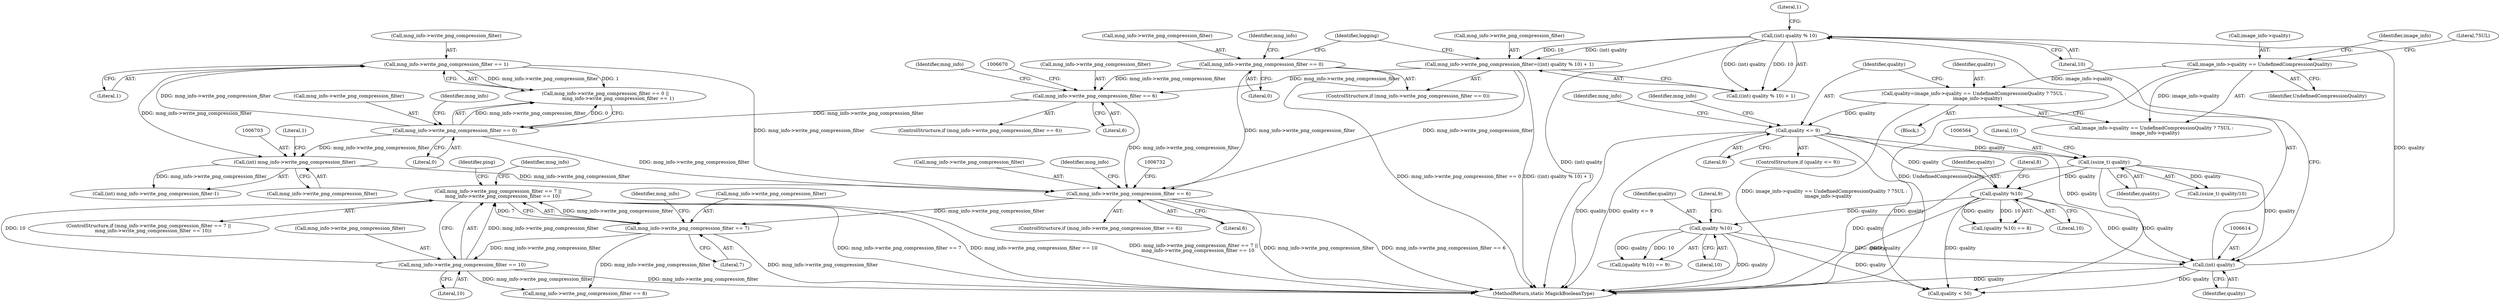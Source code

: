 digraph "0_ImageMagick_816ecab6c532ae086ff4186b3eaf4aa7092d536f@API" {
"1006755" [label="(Call,mng_info->write_png_compression_filter == 7 ||\n      mng_info->write_png_compression_filter == 10)"];
"1006756" [label="(Call,mng_info->write_png_compression_filter == 7)"];
"1006722" [label="(Call,mng_info->write_png_compression_filter == 6)"];
"1006683" [label="(Call,mng_info->write_png_compression_filter == 1)"];
"1006678" [label="(Call,mng_info->write_png_compression_filter == 0)"];
"1006664" [label="(Call,mng_info->write_png_compression_filter == 6)"];
"1006607" [label="(Call,mng_info->write_png_compression_filter=((int) quality % 10) + 1)"];
"1006612" [label="(Call,(int) quality % 10)"];
"1006613" [label="(Call,(int) quality)"];
"1006531" [label="(Call,quality <= 9)"];
"1006518" [label="(Call,quality=image_info->quality == UndefinedCompressionQuality ? 75UL :\n     image_info->quality)"];
"1006521" [label="(Call,image_info->quality == UndefinedCompressionQuality)"];
"1006563" [label="(Call,(ssize_t) quality)"];
"1006590" [label="(Call,quality %10)"];
"1006585" [label="(Call,quality %10)"];
"1006602" [label="(Call,mng_info->write_png_compression_filter == 0)"];
"1006702" [label="(Call,(int) mng_info->write_png_compression_filter)"];
"1006761" [label="(Call,mng_info->write_png_compression_filter == 10)"];
"1006593" [label="(Literal,9)"];
"1006722" [label="(Call,mng_info->write_png_compression_filter == 6)"];
"1006726" [label="(Literal,6)"];
"1006721" [label="(ControlStructure,if (mng_info->write_png_compression_filter == 6))"];
"1006664" [label="(Call,mng_info->write_png_compression_filter == 6)"];
"1006663" [label="(ControlStructure,if (mng_info->write_png_compression_filter == 6))"];
"1006518" [label="(Call,quality=image_info->quality == UndefinedCompressionQuality ? 75UL :\n     image_info->quality)"];
"1006765" [label="(Literal,10)"];
"1006615" [label="(Identifier,quality)"];
"1006532" [label="(Identifier,quality)"];
"1006755" [label="(Call,mng_info->write_png_compression_filter == 7 ||\n      mng_info->write_png_compression_filter == 10)"];
"1006704" [label="(Call,mng_info->write_png_compression_filter)"];
"1009779" [label="(MethodReturn,static MagickBooleanType)"];
"1006668" [label="(Literal,6)"];
"1006530" [label="(ControlStructure,if (quality <= 9))"];
"1006682" [label="(Literal,0)"];
"1006679" [label="(Call,mng_info->write_png_compression_filter)"];
"1006552" [label="(Identifier,mng_info)"];
"1006616" [label="(Literal,10)"];
"1006617" [label="(Literal,1)"];
"1006531" [label="(Call,quality <= 9)"];
"1006526" [label="(Literal,75UL)"];
"1006565" [label="(Identifier,quality)"];
"1006602" [label="(Call,mng_info->write_png_compression_filter == 0)"];
"1006586" [label="(Identifier,quality)"];
"1006763" [label="(Identifier,mng_info)"];
"1006613" [label="(Call,(int) quality)"];
"1006584" [label="(Call,(quality %10) == 8)"];
"1006665" [label="(Call,mng_info->write_png_compression_filter)"];
"1006701" [label="(Call,(int) mng_info->write_png_compression_filter-1)"];
"1006723" [label="(Call,mng_info->write_png_compression_filter)"];
"1006591" [label="(Identifier,quality)"];
"1006603" [label="(Call,mng_info->write_png_compression_filter)"];
"1006772" [label="(Call,mng_info->write_png_compression_filter == 8)"];
"1006585" [label="(Call,quality %10)"];
"1006758" [label="(Identifier,mng_info)"];
"1006525" [label="(Identifier,UndefinedCompressionQuality)"];
"1006683" [label="(Call,mng_info->write_png_compression_filter == 1)"];
"1006767" [label="(Identifier,ping)"];
"1006684" [label="(Call,mng_info->write_png_compression_filter)"];
"1006687" [label="(Literal,1)"];
"1006601" [label="(ControlStructure,if (mng_info->write_png_compression_filter == 0))"];
"1006620" [label="(Identifier,logging)"];
"1006612" [label="(Call,(int) quality % 10)"];
"1006522" [label="(Call,image_info->quality)"];
"1006589" [label="(Call,(quality %10) == 9)"];
"1006677" [label="(Call,mng_info->write_png_compression_filter == 0 ||\n                 mng_info->write_png_compression_filter == 1)"];
"1000223" [label="(Block,)"];
"1006680" [label="(Identifier,mng_info)"];
"1006607" [label="(Call,mng_info->write_png_compression_filter=((int) quality % 10) + 1)"];
"1006741" [label="(Call,quality < 50)"];
"1006538" [label="(Identifier,mng_info)"];
"1006521" [label="(Call,image_info->quality == UndefinedCompressionQuality)"];
"1006588" [label="(Literal,8)"];
"1006762" [label="(Call,mng_info->write_png_compression_filter)"];
"1006757" [label="(Call,mng_info->write_png_compression_filter)"];
"1006606" [label="(Literal,0)"];
"1006707" [label="(Literal,1)"];
"1006563" [label="(Call,(ssize_t) quality)"];
"1006611" [label="(Call,((int) quality % 10) + 1)"];
"1006609" [label="(Identifier,mng_info)"];
"1006590" [label="(Call,quality %10)"];
"1006587" [label="(Literal,10)"];
"1006685" [label="(Identifier,mng_info)"];
"1006702" [label="(Call,(int) mng_info->write_png_compression_filter)"];
"1006608" [label="(Call,mng_info->write_png_compression_filter)"];
"1006520" [label="(Call,image_info->quality == UndefinedCompressionQuality ? 75UL :\n     image_info->quality)"];
"1006760" [label="(Literal,7)"];
"1006774" [label="(Identifier,mng_info)"];
"1006756" [label="(Call,mng_info->write_png_compression_filter == 7)"];
"1006678" [label="(Call,mng_info->write_png_compression_filter == 0)"];
"1006528" [label="(Identifier,image_info)"];
"1006562" [label="(Call,(ssize_t) quality/10)"];
"1006566" [label="(Literal,10)"];
"1006519" [label="(Identifier,quality)"];
"1006761" [label="(Call,mng_info->write_png_compression_filter == 10)"];
"1006754" [label="(ControlStructure,if (mng_info->write_png_compression_filter == 7 ||\n      mng_info->write_png_compression_filter == 10))"];
"1006533" [label="(Literal,9)"];
"1006592" [label="(Literal,10)"];
"1006755" -> "1006754"  [label="AST: "];
"1006755" -> "1006756"  [label="CFG: "];
"1006755" -> "1006761"  [label="CFG: "];
"1006756" -> "1006755"  [label="AST: "];
"1006761" -> "1006755"  [label="AST: "];
"1006767" -> "1006755"  [label="CFG: "];
"1006774" -> "1006755"  [label="CFG: "];
"1006755" -> "1009779"  [label="DDG: mng_info->write_png_compression_filter == 10"];
"1006755" -> "1009779"  [label="DDG: mng_info->write_png_compression_filter == 7 ||\n      mng_info->write_png_compression_filter == 10"];
"1006755" -> "1009779"  [label="DDG: mng_info->write_png_compression_filter == 7"];
"1006756" -> "1006755"  [label="DDG: mng_info->write_png_compression_filter"];
"1006756" -> "1006755"  [label="DDG: 7"];
"1006761" -> "1006755"  [label="DDG: mng_info->write_png_compression_filter"];
"1006761" -> "1006755"  [label="DDG: 10"];
"1006756" -> "1006760"  [label="CFG: "];
"1006757" -> "1006756"  [label="AST: "];
"1006760" -> "1006756"  [label="AST: "];
"1006763" -> "1006756"  [label="CFG: "];
"1006756" -> "1009779"  [label="DDG: mng_info->write_png_compression_filter"];
"1006722" -> "1006756"  [label="DDG: mng_info->write_png_compression_filter"];
"1006756" -> "1006761"  [label="DDG: mng_info->write_png_compression_filter"];
"1006756" -> "1006772"  [label="DDG: mng_info->write_png_compression_filter"];
"1006722" -> "1006721"  [label="AST: "];
"1006722" -> "1006726"  [label="CFG: "];
"1006723" -> "1006722"  [label="AST: "];
"1006726" -> "1006722"  [label="AST: "];
"1006732" -> "1006722"  [label="CFG: "];
"1006758" -> "1006722"  [label="CFG: "];
"1006722" -> "1009779"  [label="DDG: mng_info->write_png_compression_filter"];
"1006722" -> "1009779"  [label="DDG: mng_info->write_png_compression_filter == 6"];
"1006683" -> "1006722"  [label="DDG: mng_info->write_png_compression_filter"];
"1006607" -> "1006722"  [label="DDG: mng_info->write_png_compression_filter"];
"1006602" -> "1006722"  [label="DDG: mng_info->write_png_compression_filter"];
"1006678" -> "1006722"  [label="DDG: mng_info->write_png_compression_filter"];
"1006702" -> "1006722"  [label="DDG: mng_info->write_png_compression_filter"];
"1006664" -> "1006722"  [label="DDG: mng_info->write_png_compression_filter"];
"1006683" -> "1006677"  [label="AST: "];
"1006683" -> "1006687"  [label="CFG: "];
"1006684" -> "1006683"  [label="AST: "];
"1006687" -> "1006683"  [label="AST: "];
"1006677" -> "1006683"  [label="CFG: "];
"1006683" -> "1006677"  [label="DDG: mng_info->write_png_compression_filter"];
"1006683" -> "1006677"  [label="DDG: 1"];
"1006678" -> "1006683"  [label="DDG: mng_info->write_png_compression_filter"];
"1006683" -> "1006702"  [label="DDG: mng_info->write_png_compression_filter"];
"1006678" -> "1006677"  [label="AST: "];
"1006678" -> "1006682"  [label="CFG: "];
"1006679" -> "1006678"  [label="AST: "];
"1006682" -> "1006678"  [label="AST: "];
"1006685" -> "1006678"  [label="CFG: "];
"1006677" -> "1006678"  [label="CFG: "];
"1006678" -> "1006677"  [label="DDG: mng_info->write_png_compression_filter"];
"1006678" -> "1006677"  [label="DDG: 0"];
"1006664" -> "1006678"  [label="DDG: mng_info->write_png_compression_filter"];
"1006678" -> "1006702"  [label="DDG: mng_info->write_png_compression_filter"];
"1006664" -> "1006663"  [label="AST: "];
"1006664" -> "1006668"  [label="CFG: "];
"1006665" -> "1006664"  [label="AST: "];
"1006668" -> "1006664"  [label="AST: "];
"1006670" -> "1006664"  [label="CFG: "];
"1006680" -> "1006664"  [label="CFG: "];
"1006607" -> "1006664"  [label="DDG: mng_info->write_png_compression_filter"];
"1006602" -> "1006664"  [label="DDG: mng_info->write_png_compression_filter"];
"1006607" -> "1006601"  [label="AST: "];
"1006607" -> "1006611"  [label="CFG: "];
"1006608" -> "1006607"  [label="AST: "];
"1006611" -> "1006607"  [label="AST: "];
"1006620" -> "1006607"  [label="CFG: "];
"1006607" -> "1009779"  [label="DDG: ((int) quality % 10) + 1"];
"1006612" -> "1006607"  [label="DDG: (int) quality"];
"1006612" -> "1006607"  [label="DDG: 10"];
"1006612" -> "1006611"  [label="AST: "];
"1006612" -> "1006616"  [label="CFG: "];
"1006613" -> "1006612"  [label="AST: "];
"1006616" -> "1006612"  [label="AST: "];
"1006617" -> "1006612"  [label="CFG: "];
"1006612" -> "1009779"  [label="DDG: (int) quality"];
"1006612" -> "1006611"  [label="DDG: (int) quality"];
"1006612" -> "1006611"  [label="DDG: 10"];
"1006613" -> "1006612"  [label="DDG: quality"];
"1006613" -> "1006615"  [label="CFG: "];
"1006614" -> "1006613"  [label="AST: "];
"1006615" -> "1006613"  [label="AST: "];
"1006616" -> "1006613"  [label="CFG: "];
"1006613" -> "1009779"  [label="DDG: quality"];
"1006531" -> "1006613"  [label="DDG: quality"];
"1006563" -> "1006613"  [label="DDG: quality"];
"1006590" -> "1006613"  [label="DDG: quality"];
"1006585" -> "1006613"  [label="DDG: quality"];
"1006613" -> "1006741"  [label="DDG: quality"];
"1006531" -> "1006530"  [label="AST: "];
"1006531" -> "1006533"  [label="CFG: "];
"1006532" -> "1006531"  [label="AST: "];
"1006533" -> "1006531"  [label="AST: "];
"1006538" -> "1006531"  [label="CFG: "];
"1006552" -> "1006531"  [label="CFG: "];
"1006531" -> "1009779"  [label="DDG: quality"];
"1006531" -> "1009779"  [label="DDG: quality <= 9"];
"1006518" -> "1006531"  [label="DDG: quality"];
"1006531" -> "1006563"  [label="DDG: quality"];
"1006531" -> "1006585"  [label="DDG: quality"];
"1006531" -> "1006741"  [label="DDG: quality"];
"1006518" -> "1000223"  [label="AST: "];
"1006518" -> "1006520"  [label="CFG: "];
"1006519" -> "1006518"  [label="AST: "];
"1006520" -> "1006518"  [label="AST: "];
"1006532" -> "1006518"  [label="CFG: "];
"1006518" -> "1009779"  [label="DDG: image_info->quality == UndefinedCompressionQuality ? 75UL :\n     image_info->quality"];
"1006521" -> "1006518"  [label="DDG: image_info->quality"];
"1006521" -> "1006520"  [label="AST: "];
"1006521" -> "1006525"  [label="CFG: "];
"1006522" -> "1006521"  [label="AST: "];
"1006525" -> "1006521"  [label="AST: "];
"1006526" -> "1006521"  [label="CFG: "];
"1006528" -> "1006521"  [label="CFG: "];
"1006521" -> "1009779"  [label="DDG: UndefinedCompressionQuality"];
"1006521" -> "1006520"  [label="DDG: image_info->quality"];
"1006563" -> "1006562"  [label="AST: "];
"1006563" -> "1006565"  [label="CFG: "];
"1006564" -> "1006563"  [label="AST: "];
"1006565" -> "1006563"  [label="AST: "];
"1006566" -> "1006563"  [label="CFG: "];
"1006563" -> "1009779"  [label="DDG: quality"];
"1006563" -> "1006562"  [label="DDG: quality"];
"1006563" -> "1006585"  [label="DDG: quality"];
"1006563" -> "1006741"  [label="DDG: quality"];
"1006590" -> "1006589"  [label="AST: "];
"1006590" -> "1006592"  [label="CFG: "];
"1006591" -> "1006590"  [label="AST: "];
"1006592" -> "1006590"  [label="AST: "];
"1006593" -> "1006590"  [label="CFG: "];
"1006590" -> "1009779"  [label="DDG: quality"];
"1006590" -> "1006589"  [label="DDG: quality"];
"1006590" -> "1006589"  [label="DDG: 10"];
"1006585" -> "1006590"  [label="DDG: quality"];
"1006590" -> "1006741"  [label="DDG: quality"];
"1006585" -> "1006584"  [label="AST: "];
"1006585" -> "1006587"  [label="CFG: "];
"1006586" -> "1006585"  [label="AST: "];
"1006587" -> "1006585"  [label="AST: "];
"1006588" -> "1006585"  [label="CFG: "];
"1006585" -> "1009779"  [label="DDG: quality"];
"1006585" -> "1006584"  [label="DDG: quality"];
"1006585" -> "1006584"  [label="DDG: 10"];
"1006585" -> "1006741"  [label="DDG: quality"];
"1006602" -> "1006601"  [label="AST: "];
"1006602" -> "1006606"  [label="CFG: "];
"1006603" -> "1006602"  [label="AST: "];
"1006606" -> "1006602"  [label="AST: "];
"1006609" -> "1006602"  [label="CFG: "];
"1006620" -> "1006602"  [label="CFG: "];
"1006602" -> "1009779"  [label="DDG: mng_info->write_png_compression_filter == 0"];
"1006702" -> "1006701"  [label="AST: "];
"1006702" -> "1006704"  [label="CFG: "];
"1006703" -> "1006702"  [label="AST: "];
"1006704" -> "1006702"  [label="AST: "];
"1006707" -> "1006702"  [label="CFG: "];
"1006702" -> "1006701"  [label="DDG: mng_info->write_png_compression_filter"];
"1006761" -> "1006765"  [label="CFG: "];
"1006762" -> "1006761"  [label="AST: "];
"1006765" -> "1006761"  [label="AST: "];
"1006761" -> "1009779"  [label="DDG: mng_info->write_png_compression_filter"];
"1006761" -> "1006772"  [label="DDG: mng_info->write_png_compression_filter"];
}
